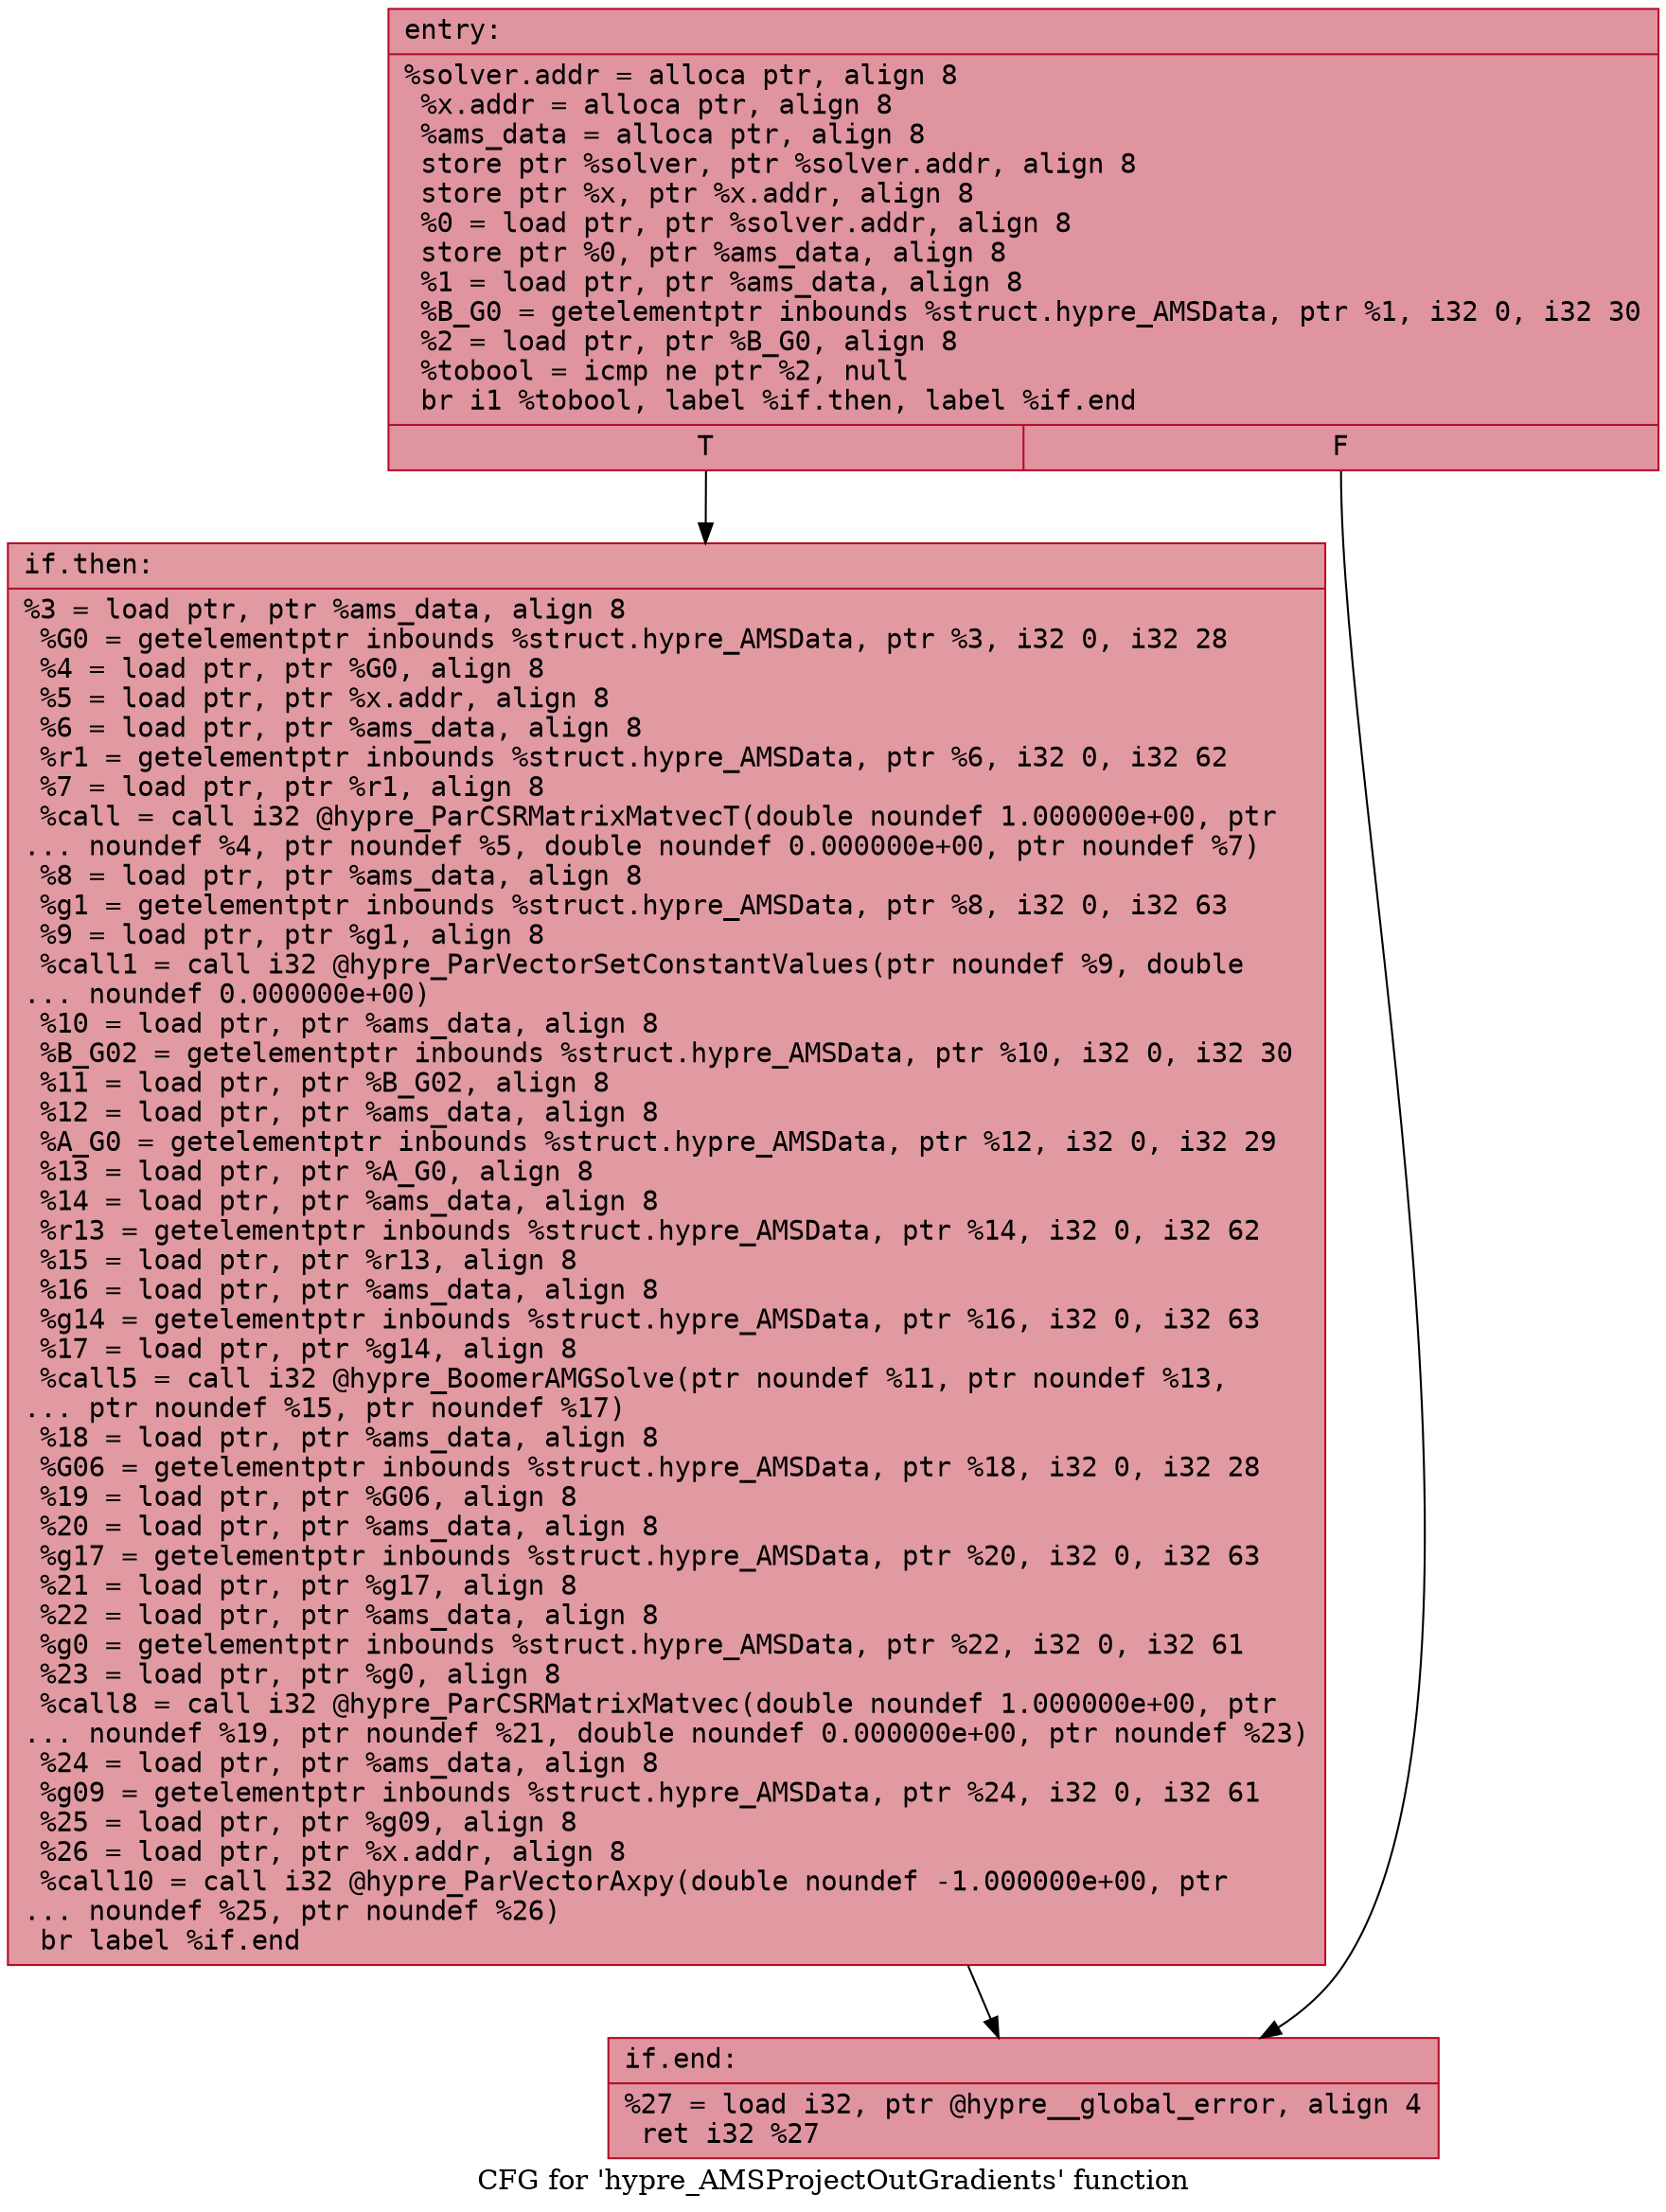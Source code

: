 digraph "CFG for 'hypre_AMSProjectOutGradients' function" {
	label="CFG for 'hypre_AMSProjectOutGradients' function";

	Node0x56058d87c840 [shape=record,color="#b70d28ff", style=filled, fillcolor="#b70d2870" fontname="Courier",label="{entry:\l|  %solver.addr = alloca ptr, align 8\l  %x.addr = alloca ptr, align 8\l  %ams_data = alloca ptr, align 8\l  store ptr %solver, ptr %solver.addr, align 8\l  store ptr %x, ptr %x.addr, align 8\l  %0 = load ptr, ptr %solver.addr, align 8\l  store ptr %0, ptr %ams_data, align 8\l  %1 = load ptr, ptr %ams_data, align 8\l  %B_G0 = getelementptr inbounds %struct.hypre_AMSData, ptr %1, i32 0, i32 30\l  %2 = load ptr, ptr %B_G0, align 8\l  %tobool = icmp ne ptr %2, null\l  br i1 %tobool, label %if.then, label %if.end\l|{<s0>T|<s1>F}}"];
	Node0x56058d87c840:s0 -> Node0x56058d87d190[tooltip="entry -> if.then\nProbability 62.50%" ];
	Node0x56058d87c840:s1 -> Node0x56058d87d200[tooltip="entry -> if.end\nProbability 37.50%" ];
	Node0x56058d87d190 [shape=record,color="#b70d28ff", style=filled, fillcolor="#bb1b2c70" fontname="Courier",label="{if.then:\l|  %3 = load ptr, ptr %ams_data, align 8\l  %G0 = getelementptr inbounds %struct.hypre_AMSData, ptr %3, i32 0, i32 28\l  %4 = load ptr, ptr %G0, align 8\l  %5 = load ptr, ptr %x.addr, align 8\l  %6 = load ptr, ptr %ams_data, align 8\l  %r1 = getelementptr inbounds %struct.hypre_AMSData, ptr %6, i32 0, i32 62\l  %7 = load ptr, ptr %r1, align 8\l  %call = call i32 @hypre_ParCSRMatrixMatvecT(double noundef 1.000000e+00, ptr\l... noundef %4, ptr noundef %5, double noundef 0.000000e+00, ptr noundef %7)\l  %8 = load ptr, ptr %ams_data, align 8\l  %g1 = getelementptr inbounds %struct.hypre_AMSData, ptr %8, i32 0, i32 63\l  %9 = load ptr, ptr %g1, align 8\l  %call1 = call i32 @hypre_ParVectorSetConstantValues(ptr noundef %9, double\l... noundef 0.000000e+00)\l  %10 = load ptr, ptr %ams_data, align 8\l  %B_G02 = getelementptr inbounds %struct.hypre_AMSData, ptr %10, i32 0, i32 30\l  %11 = load ptr, ptr %B_G02, align 8\l  %12 = load ptr, ptr %ams_data, align 8\l  %A_G0 = getelementptr inbounds %struct.hypre_AMSData, ptr %12, i32 0, i32 29\l  %13 = load ptr, ptr %A_G0, align 8\l  %14 = load ptr, ptr %ams_data, align 8\l  %r13 = getelementptr inbounds %struct.hypre_AMSData, ptr %14, i32 0, i32 62\l  %15 = load ptr, ptr %r13, align 8\l  %16 = load ptr, ptr %ams_data, align 8\l  %g14 = getelementptr inbounds %struct.hypre_AMSData, ptr %16, i32 0, i32 63\l  %17 = load ptr, ptr %g14, align 8\l  %call5 = call i32 @hypre_BoomerAMGSolve(ptr noundef %11, ptr noundef %13,\l... ptr noundef %15, ptr noundef %17)\l  %18 = load ptr, ptr %ams_data, align 8\l  %G06 = getelementptr inbounds %struct.hypre_AMSData, ptr %18, i32 0, i32 28\l  %19 = load ptr, ptr %G06, align 8\l  %20 = load ptr, ptr %ams_data, align 8\l  %g17 = getelementptr inbounds %struct.hypre_AMSData, ptr %20, i32 0, i32 63\l  %21 = load ptr, ptr %g17, align 8\l  %22 = load ptr, ptr %ams_data, align 8\l  %g0 = getelementptr inbounds %struct.hypre_AMSData, ptr %22, i32 0, i32 61\l  %23 = load ptr, ptr %g0, align 8\l  %call8 = call i32 @hypre_ParCSRMatrixMatvec(double noundef 1.000000e+00, ptr\l... noundef %19, ptr noundef %21, double noundef 0.000000e+00, ptr noundef %23)\l  %24 = load ptr, ptr %ams_data, align 8\l  %g09 = getelementptr inbounds %struct.hypre_AMSData, ptr %24, i32 0, i32 61\l  %25 = load ptr, ptr %g09, align 8\l  %26 = load ptr, ptr %x.addr, align 8\l  %call10 = call i32 @hypre_ParVectorAxpy(double noundef -1.000000e+00, ptr\l... noundef %25, ptr noundef %26)\l  br label %if.end\l}"];
	Node0x56058d87d190 -> Node0x56058d87d200[tooltip="if.then -> if.end\nProbability 100.00%" ];
	Node0x56058d87d200 [shape=record,color="#b70d28ff", style=filled, fillcolor="#b70d2870" fontname="Courier",label="{if.end:\l|  %27 = load i32, ptr @hypre__global_error, align 4\l  ret i32 %27\l}"];
}
